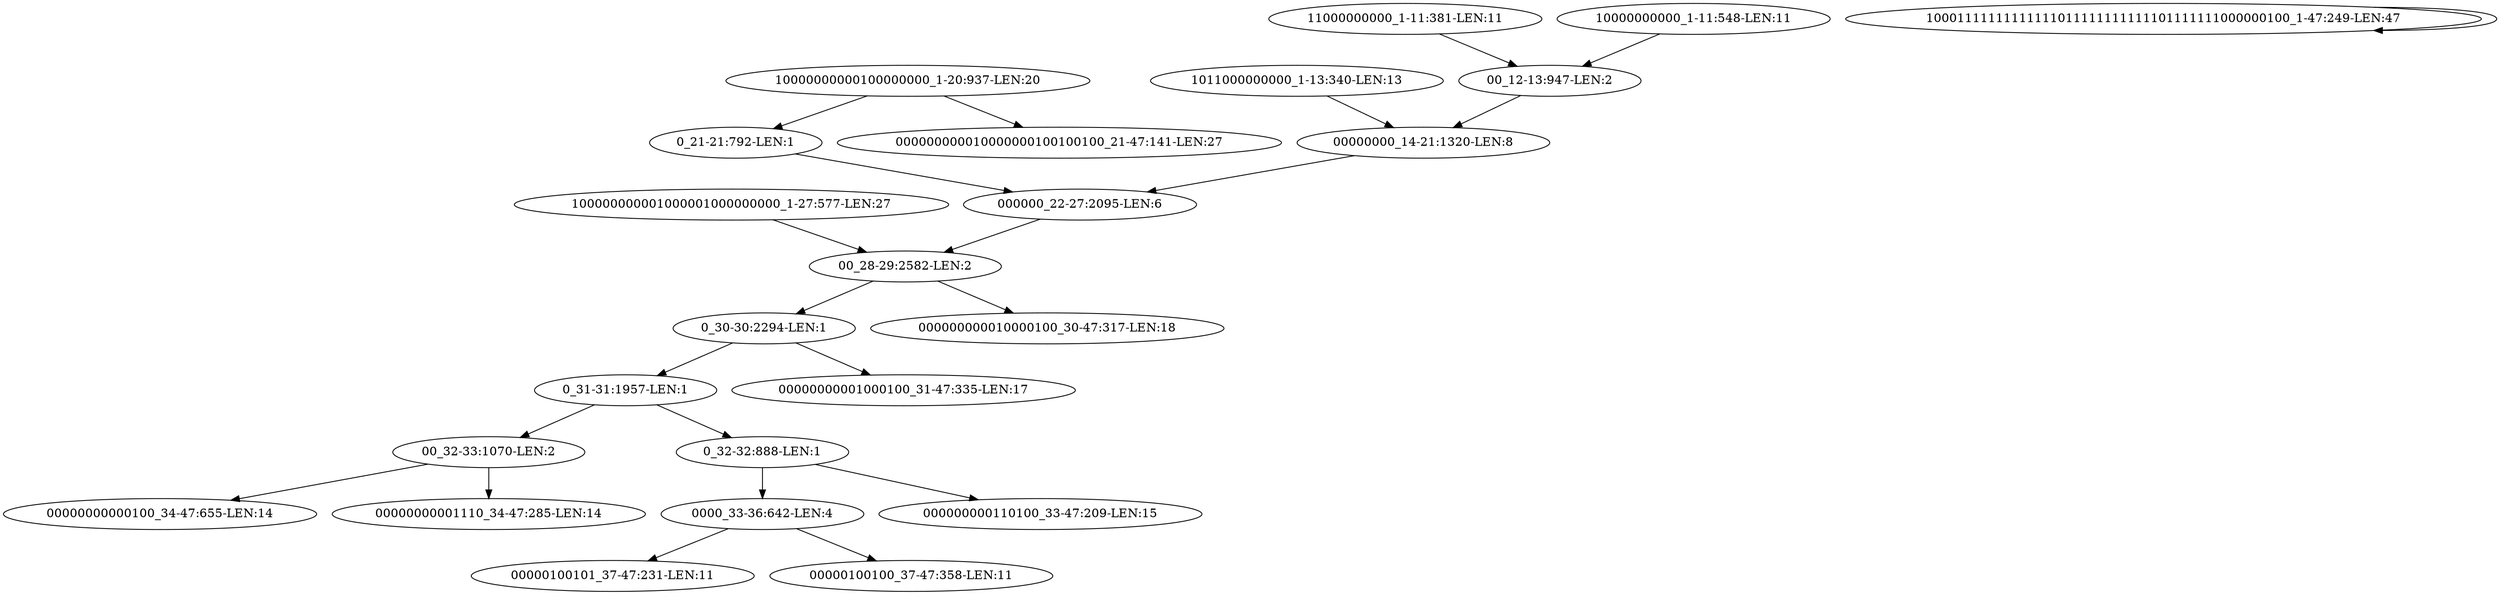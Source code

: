 digraph G {
    "100000000001000001000000000_1-27:577-LEN:27" -> "00_28-29:2582-LEN:2";
    "000000_22-27:2095-LEN:6" -> "00_28-29:2582-LEN:2";
    "0_21-21:792-LEN:1" -> "000000_22-27:2095-LEN:6";
    "0_31-31:1957-LEN:1" -> "00_32-33:1070-LEN:2";
    "0_31-31:1957-LEN:1" -> "0_32-32:888-LEN:1";
    "1011000000000_1-13:340-LEN:13" -> "00000000_14-21:1320-LEN:8";
    "11000000000_1-11:381-LEN:11" -> "00_12-13:947-LEN:2";
    "10000000000_1-11:548-LEN:11" -> "00_12-13:947-LEN:2";
    "10001111111111111011111111111101111111000000100_1-47:249-LEN:47" -> "10001111111111111011111111111101111111000000100_1-47:249-LEN:47";
    "00_12-13:947-LEN:2" -> "00000000_14-21:1320-LEN:8";
    "0_30-30:2294-LEN:1" -> "0_31-31:1957-LEN:1";
    "0_30-30:2294-LEN:1" -> "00000000001000100_31-47:335-LEN:17";
    "00_28-29:2582-LEN:2" -> "000000000010000100_30-47:317-LEN:18";
    "00_28-29:2582-LEN:2" -> "0_30-30:2294-LEN:1";
    "0000_33-36:642-LEN:4" -> "00000100101_37-47:231-LEN:11";
    "0000_33-36:642-LEN:4" -> "00000100100_37-47:358-LEN:11";
    "0_32-32:888-LEN:1" -> "0000_33-36:642-LEN:4";
    "0_32-32:888-LEN:1" -> "000000000110100_33-47:209-LEN:15";
    "00000000_14-21:1320-LEN:8" -> "000000_22-27:2095-LEN:6";
    "10000000000100000000_1-20:937-LEN:20" -> "000000000010000000100100100_21-47:141-LEN:27";
    "10000000000100000000_1-20:937-LEN:20" -> "0_21-21:792-LEN:1";
    "00_32-33:1070-LEN:2" -> "00000000000100_34-47:655-LEN:14";
    "00_32-33:1070-LEN:2" -> "00000000001110_34-47:285-LEN:14";
}
